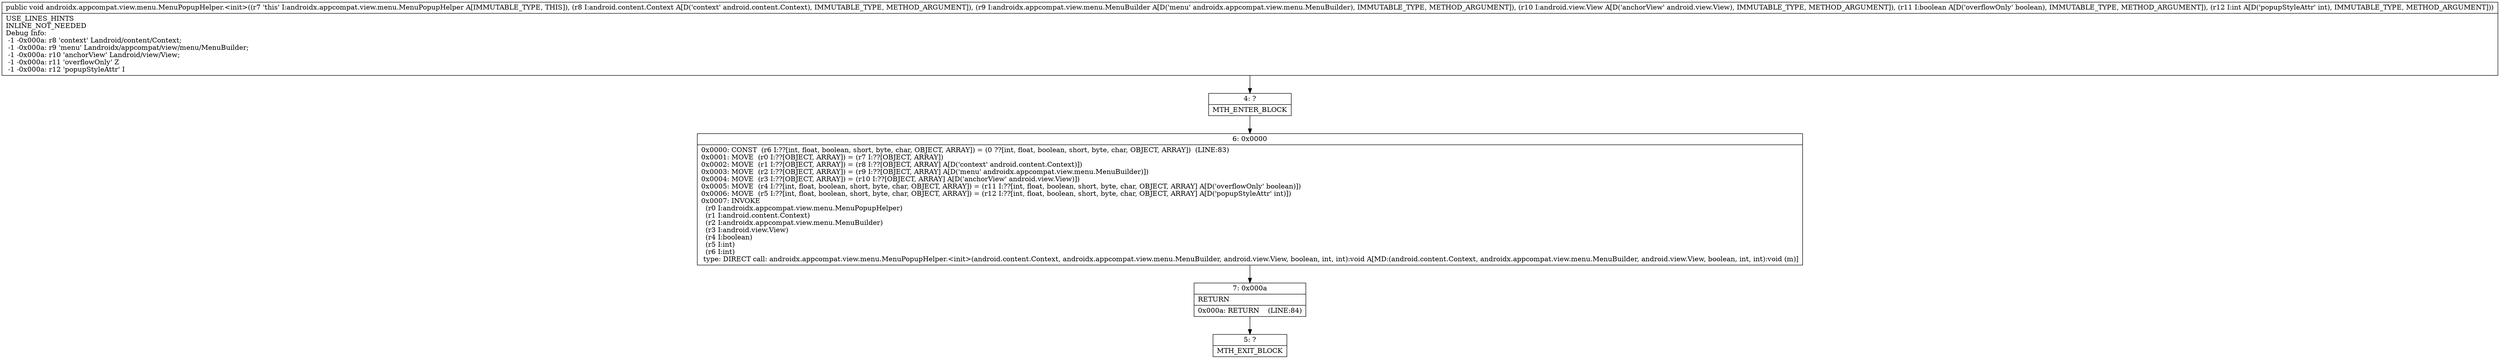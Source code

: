 digraph "CFG forandroidx.appcompat.view.menu.MenuPopupHelper.\<init\>(Landroid\/content\/Context;Landroidx\/appcompat\/view\/menu\/MenuBuilder;Landroid\/view\/View;ZI)V" {
Node_4 [shape=record,label="{4\:\ ?|MTH_ENTER_BLOCK\l}"];
Node_6 [shape=record,label="{6\:\ 0x0000|0x0000: CONST  (r6 I:??[int, float, boolean, short, byte, char, OBJECT, ARRAY]) = (0 ??[int, float, boolean, short, byte, char, OBJECT, ARRAY])  (LINE:83)\l0x0001: MOVE  (r0 I:??[OBJECT, ARRAY]) = (r7 I:??[OBJECT, ARRAY]) \l0x0002: MOVE  (r1 I:??[OBJECT, ARRAY]) = (r8 I:??[OBJECT, ARRAY] A[D('context' android.content.Context)]) \l0x0003: MOVE  (r2 I:??[OBJECT, ARRAY]) = (r9 I:??[OBJECT, ARRAY] A[D('menu' androidx.appcompat.view.menu.MenuBuilder)]) \l0x0004: MOVE  (r3 I:??[OBJECT, ARRAY]) = (r10 I:??[OBJECT, ARRAY] A[D('anchorView' android.view.View)]) \l0x0005: MOVE  (r4 I:??[int, float, boolean, short, byte, char, OBJECT, ARRAY]) = (r11 I:??[int, float, boolean, short, byte, char, OBJECT, ARRAY] A[D('overflowOnly' boolean)]) \l0x0006: MOVE  (r5 I:??[int, float, boolean, short, byte, char, OBJECT, ARRAY]) = (r12 I:??[int, float, boolean, short, byte, char, OBJECT, ARRAY] A[D('popupStyleAttr' int)]) \l0x0007: INVOKE  \l  (r0 I:androidx.appcompat.view.menu.MenuPopupHelper)\l  (r1 I:android.content.Context)\l  (r2 I:androidx.appcompat.view.menu.MenuBuilder)\l  (r3 I:android.view.View)\l  (r4 I:boolean)\l  (r5 I:int)\l  (r6 I:int)\l type: DIRECT call: androidx.appcompat.view.menu.MenuPopupHelper.\<init\>(android.content.Context, androidx.appcompat.view.menu.MenuBuilder, android.view.View, boolean, int, int):void A[MD:(android.content.Context, androidx.appcompat.view.menu.MenuBuilder, android.view.View, boolean, int, int):void (m)]\l}"];
Node_7 [shape=record,label="{7\:\ 0x000a|RETURN\l|0x000a: RETURN    (LINE:84)\l}"];
Node_5 [shape=record,label="{5\:\ ?|MTH_EXIT_BLOCK\l}"];
MethodNode[shape=record,label="{public void androidx.appcompat.view.menu.MenuPopupHelper.\<init\>((r7 'this' I:androidx.appcompat.view.menu.MenuPopupHelper A[IMMUTABLE_TYPE, THIS]), (r8 I:android.content.Context A[D('context' android.content.Context), IMMUTABLE_TYPE, METHOD_ARGUMENT]), (r9 I:androidx.appcompat.view.menu.MenuBuilder A[D('menu' androidx.appcompat.view.menu.MenuBuilder), IMMUTABLE_TYPE, METHOD_ARGUMENT]), (r10 I:android.view.View A[D('anchorView' android.view.View), IMMUTABLE_TYPE, METHOD_ARGUMENT]), (r11 I:boolean A[D('overflowOnly' boolean), IMMUTABLE_TYPE, METHOD_ARGUMENT]), (r12 I:int A[D('popupStyleAttr' int), IMMUTABLE_TYPE, METHOD_ARGUMENT]))  | USE_LINES_HINTS\lINLINE_NOT_NEEDED\lDebug Info:\l  \-1 \-0x000a: r8 'context' Landroid\/content\/Context;\l  \-1 \-0x000a: r9 'menu' Landroidx\/appcompat\/view\/menu\/MenuBuilder;\l  \-1 \-0x000a: r10 'anchorView' Landroid\/view\/View;\l  \-1 \-0x000a: r11 'overflowOnly' Z\l  \-1 \-0x000a: r12 'popupStyleAttr' I\l}"];
MethodNode -> Node_4;Node_4 -> Node_6;
Node_6 -> Node_7;
Node_7 -> Node_5;
}

